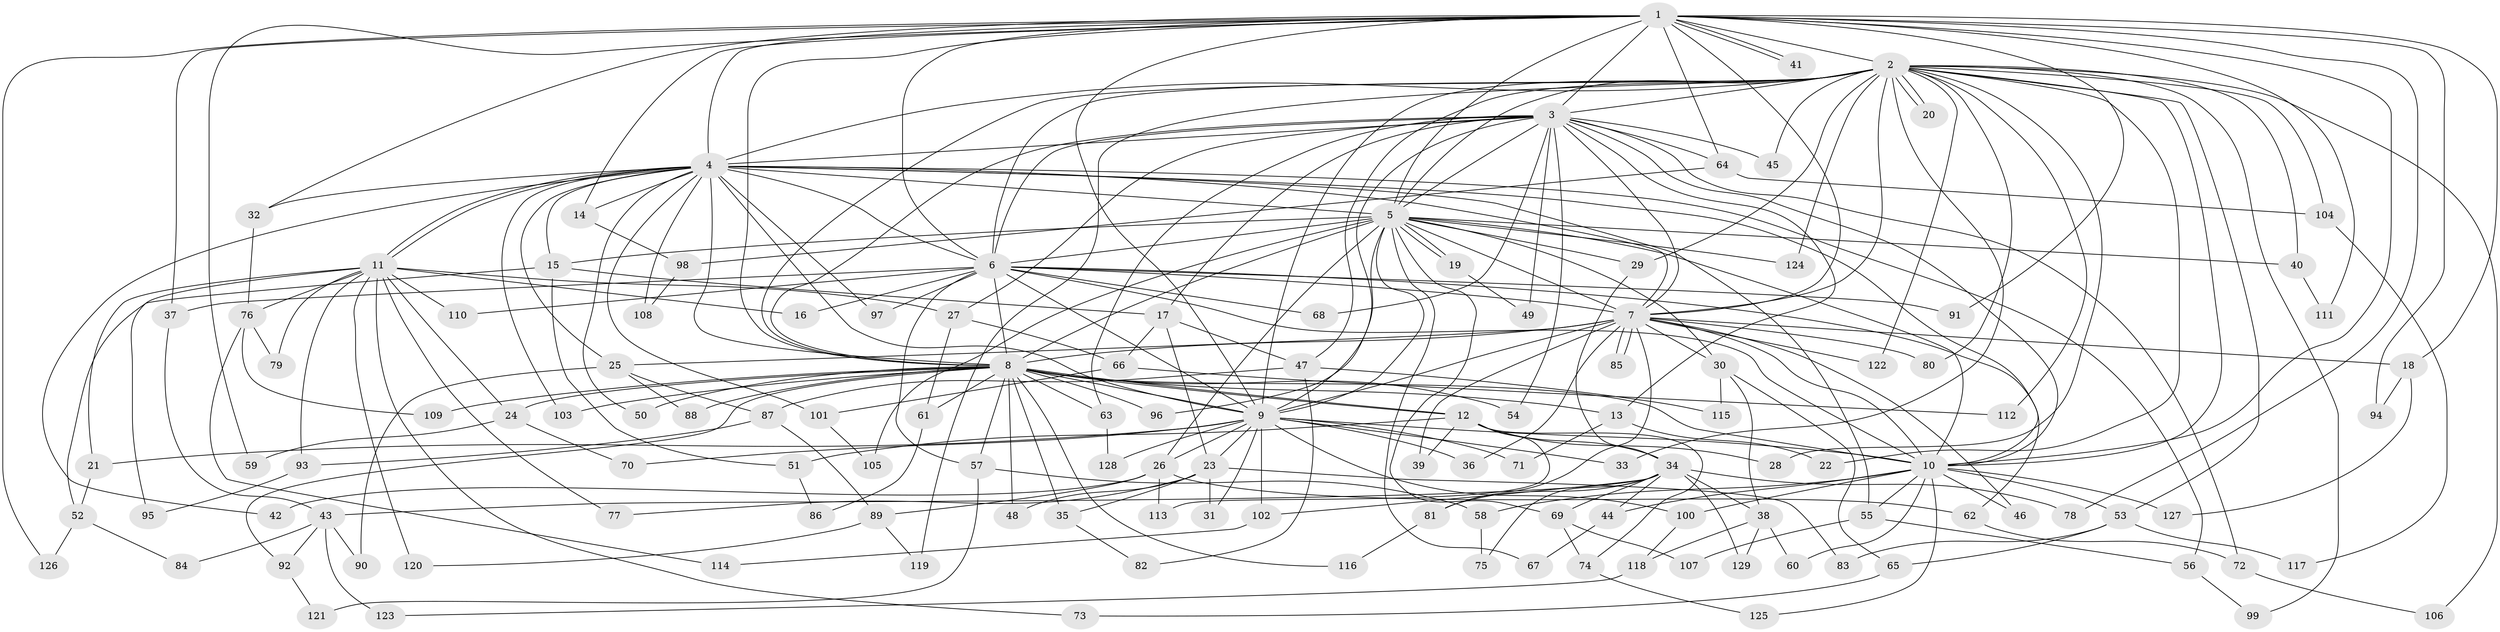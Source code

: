 // coarse degree distribution, {16: 0.015625, 23: 0.015625, 24: 0.015625, 3: 0.140625, 1: 0.125, 2: 0.5625, 22: 0.015625, 4: 0.046875, 10: 0.015625, 8: 0.015625, 9: 0.015625, 15: 0.015625}
// Generated by graph-tools (version 1.1) at 2025/46/03/04/25 21:46:44]
// undirected, 129 vertices, 283 edges
graph export_dot {
graph [start="1"]
  node [color=gray90,style=filled];
  1;
  2;
  3;
  4;
  5;
  6;
  7;
  8;
  9;
  10;
  11;
  12;
  13;
  14;
  15;
  16;
  17;
  18;
  19;
  20;
  21;
  22;
  23;
  24;
  25;
  26;
  27;
  28;
  29;
  30;
  31;
  32;
  33;
  34;
  35;
  36;
  37;
  38;
  39;
  40;
  41;
  42;
  43;
  44;
  45;
  46;
  47;
  48;
  49;
  50;
  51;
  52;
  53;
  54;
  55;
  56;
  57;
  58;
  59;
  60;
  61;
  62;
  63;
  64;
  65;
  66;
  67;
  68;
  69;
  70;
  71;
  72;
  73;
  74;
  75;
  76;
  77;
  78;
  79;
  80;
  81;
  82;
  83;
  84;
  85;
  86;
  87;
  88;
  89;
  90;
  91;
  92;
  93;
  94;
  95;
  96;
  97;
  98;
  99;
  100;
  101;
  102;
  103;
  104;
  105;
  106;
  107;
  108;
  109;
  110;
  111;
  112;
  113;
  114;
  115;
  116;
  117;
  118;
  119;
  120;
  121;
  122;
  123;
  124;
  125;
  126;
  127;
  128;
  129;
  1 -- 2;
  1 -- 3;
  1 -- 4;
  1 -- 5;
  1 -- 6;
  1 -- 7;
  1 -- 8;
  1 -- 9;
  1 -- 10;
  1 -- 14;
  1 -- 18;
  1 -- 32;
  1 -- 37;
  1 -- 41;
  1 -- 41;
  1 -- 59;
  1 -- 64;
  1 -- 78;
  1 -- 91;
  1 -- 94;
  1 -- 111;
  1 -- 126;
  2 -- 3;
  2 -- 4;
  2 -- 5;
  2 -- 6;
  2 -- 7;
  2 -- 8;
  2 -- 9;
  2 -- 10;
  2 -- 20;
  2 -- 20;
  2 -- 22;
  2 -- 28;
  2 -- 29;
  2 -- 33;
  2 -- 40;
  2 -- 45;
  2 -- 47;
  2 -- 53;
  2 -- 80;
  2 -- 99;
  2 -- 104;
  2 -- 106;
  2 -- 112;
  2 -- 119;
  2 -- 122;
  2 -- 124;
  3 -- 4;
  3 -- 5;
  3 -- 6;
  3 -- 7;
  3 -- 8;
  3 -- 9;
  3 -- 10;
  3 -- 13;
  3 -- 17;
  3 -- 27;
  3 -- 45;
  3 -- 49;
  3 -- 54;
  3 -- 63;
  3 -- 64;
  3 -- 68;
  3 -- 72;
  4 -- 5;
  4 -- 6;
  4 -- 7;
  4 -- 8;
  4 -- 9;
  4 -- 10;
  4 -- 11;
  4 -- 11;
  4 -- 14;
  4 -- 15;
  4 -- 25;
  4 -- 32;
  4 -- 42;
  4 -- 50;
  4 -- 55;
  4 -- 56;
  4 -- 97;
  4 -- 101;
  4 -- 103;
  4 -- 108;
  5 -- 6;
  5 -- 7;
  5 -- 8;
  5 -- 9;
  5 -- 10;
  5 -- 15;
  5 -- 19;
  5 -- 19;
  5 -- 26;
  5 -- 29;
  5 -- 30;
  5 -- 40;
  5 -- 67;
  5 -- 69;
  5 -- 96;
  5 -- 105;
  5 -- 124;
  6 -- 7;
  6 -- 8;
  6 -- 9;
  6 -- 10;
  6 -- 16;
  6 -- 37;
  6 -- 57;
  6 -- 62;
  6 -- 68;
  6 -- 91;
  6 -- 97;
  6 -- 110;
  7 -- 8;
  7 -- 9;
  7 -- 10;
  7 -- 18;
  7 -- 25;
  7 -- 30;
  7 -- 36;
  7 -- 39;
  7 -- 46;
  7 -- 80;
  7 -- 81;
  7 -- 85;
  7 -- 85;
  7 -- 122;
  8 -- 9;
  8 -- 10;
  8 -- 12;
  8 -- 12;
  8 -- 13;
  8 -- 24;
  8 -- 35;
  8 -- 48;
  8 -- 50;
  8 -- 54;
  8 -- 57;
  8 -- 61;
  8 -- 63;
  8 -- 88;
  8 -- 92;
  8 -- 96;
  8 -- 103;
  8 -- 109;
  8 -- 116;
  9 -- 10;
  9 -- 21;
  9 -- 23;
  9 -- 26;
  9 -- 31;
  9 -- 33;
  9 -- 36;
  9 -- 70;
  9 -- 71;
  9 -- 100;
  9 -- 102;
  9 -- 128;
  10 -- 44;
  10 -- 46;
  10 -- 53;
  10 -- 55;
  10 -- 58;
  10 -- 60;
  10 -- 100;
  10 -- 125;
  10 -- 127;
  11 -- 16;
  11 -- 21;
  11 -- 24;
  11 -- 27;
  11 -- 73;
  11 -- 76;
  11 -- 77;
  11 -- 79;
  11 -- 93;
  11 -- 95;
  11 -- 110;
  11 -- 120;
  12 -- 28;
  12 -- 34;
  12 -- 39;
  12 -- 51;
  12 -- 74;
  12 -- 113;
  13 -- 22;
  13 -- 71;
  14 -- 98;
  15 -- 17;
  15 -- 51;
  15 -- 52;
  17 -- 23;
  17 -- 47;
  17 -- 66;
  18 -- 94;
  18 -- 127;
  19 -- 49;
  21 -- 52;
  23 -- 31;
  23 -- 35;
  23 -- 48;
  23 -- 77;
  23 -- 83;
  24 -- 59;
  24 -- 70;
  25 -- 87;
  25 -- 88;
  25 -- 90;
  26 -- 42;
  26 -- 62;
  26 -- 89;
  26 -- 113;
  27 -- 61;
  27 -- 66;
  29 -- 34;
  30 -- 38;
  30 -- 65;
  30 -- 115;
  32 -- 76;
  34 -- 38;
  34 -- 43;
  34 -- 44;
  34 -- 69;
  34 -- 75;
  34 -- 78;
  34 -- 81;
  34 -- 102;
  34 -- 129;
  35 -- 82;
  37 -- 43;
  38 -- 60;
  38 -- 118;
  38 -- 129;
  40 -- 111;
  43 -- 84;
  43 -- 90;
  43 -- 92;
  43 -- 123;
  44 -- 67;
  47 -- 82;
  47 -- 87;
  47 -- 115;
  51 -- 86;
  52 -- 84;
  52 -- 126;
  53 -- 65;
  53 -- 83;
  53 -- 117;
  55 -- 56;
  55 -- 107;
  56 -- 99;
  57 -- 58;
  57 -- 121;
  58 -- 75;
  61 -- 86;
  62 -- 72;
  63 -- 128;
  64 -- 98;
  64 -- 104;
  65 -- 73;
  66 -- 101;
  66 -- 112;
  69 -- 74;
  69 -- 107;
  72 -- 106;
  74 -- 125;
  76 -- 79;
  76 -- 109;
  76 -- 114;
  81 -- 116;
  87 -- 89;
  87 -- 93;
  89 -- 119;
  89 -- 120;
  92 -- 121;
  93 -- 95;
  98 -- 108;
  100 -- 118;
  101 -- 105;
  102 -- 114;
  104 -- 117;
  118 -- 123;
}
